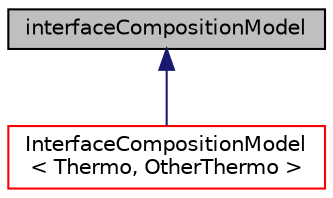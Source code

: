 digraph "interfaceCompositionModel"
{
  bgcolor="transparent";
  edge [fontname="Helvetica",fontsize="10",labelfontname="Helvetica",labelfontsize="10"];
  node [fontname="Helvetica",fontsize="10",shape=record];
  Node0 [label="interfaceCompositionModel",height=0.2,width=0.4,color="black", fillcolor="grey75", style="filled", fontcolor="black"];
  Node0 -> Node1 [dir="back",color="midnightblue",fontsize="10",style="solid",fontname="Helvetica"];
  Node1 [label="InterfaceCompositionModel\l\< Thermo, OtherThermo \>",height=0.2,width=0.4,color="red",URL="$a33185.html",tooltip="Base class for interface composition models, templated on the two thermodynamic models either side of..."];
}
